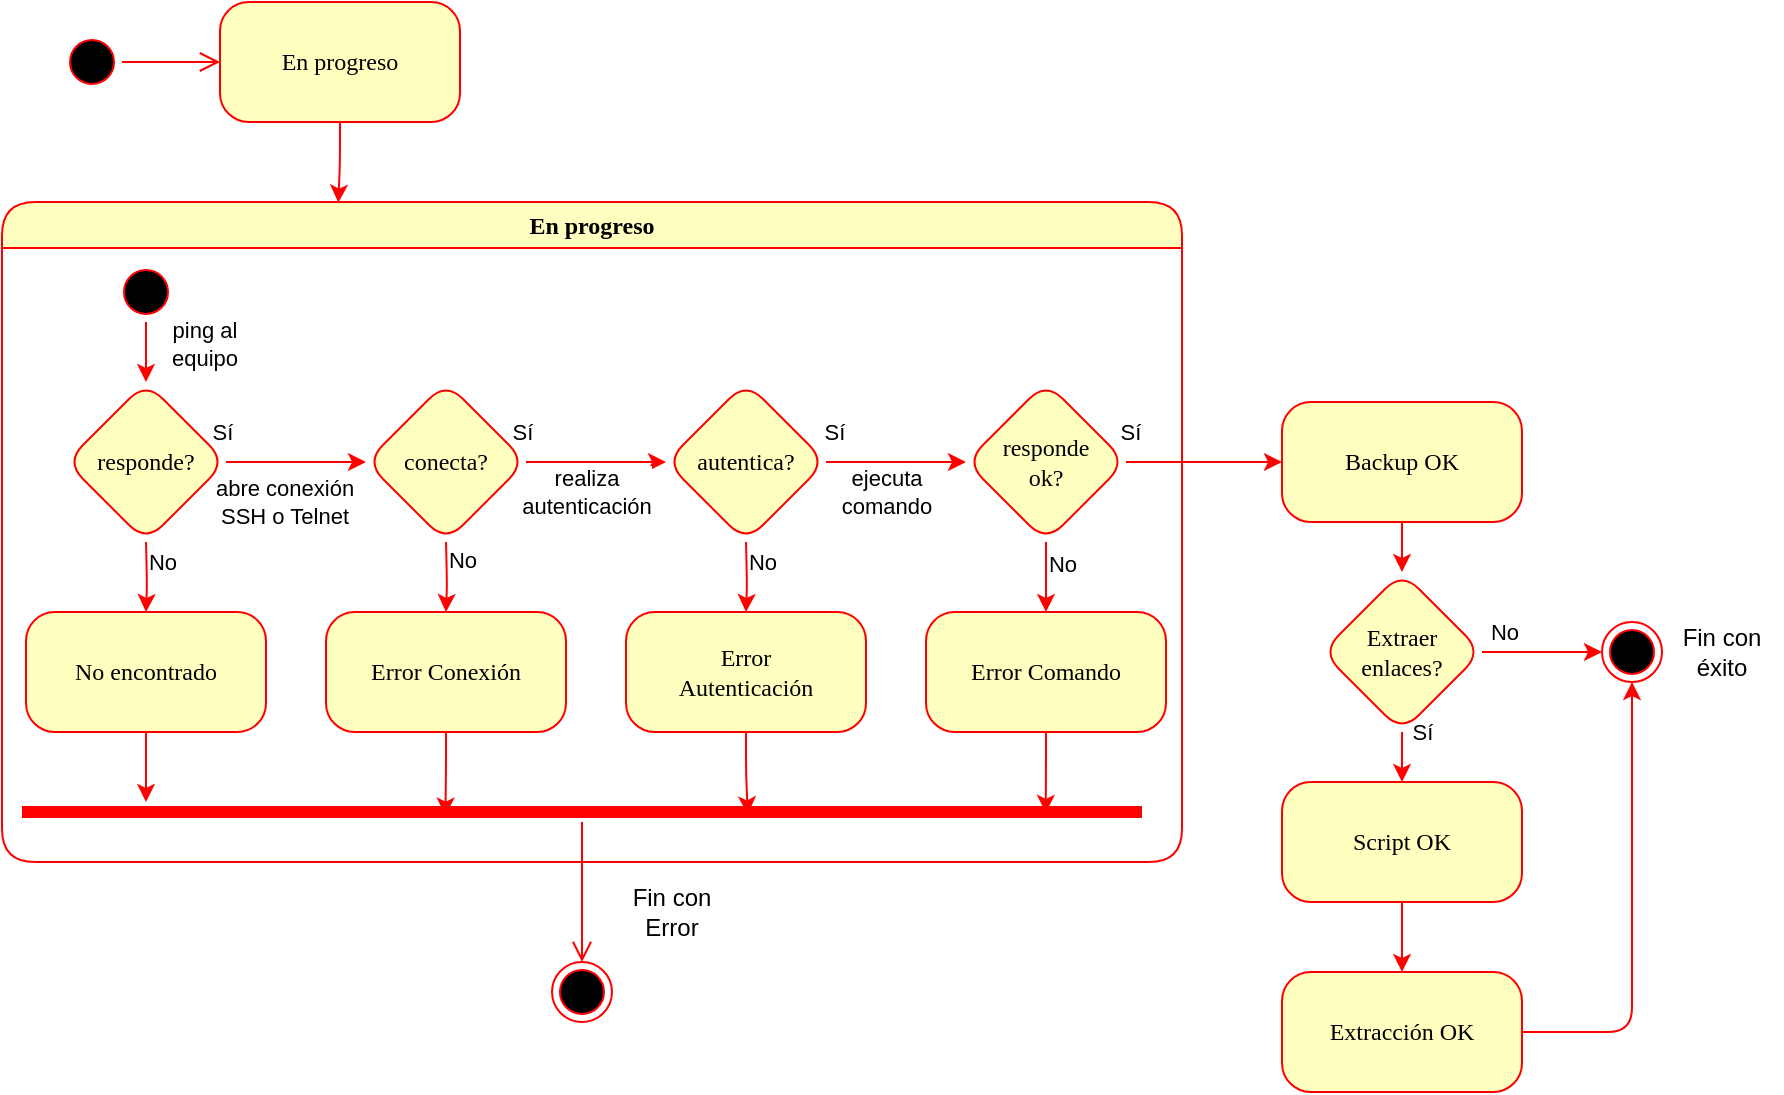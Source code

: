 <mxfile version="17.0.0" type="github">
  <diagram name="equipment-status" id="58cdce13-f638-feb5-8d6f-7d28b1aa9fa0">
    <mxGraphModel dx="1024" dy="583" grid="1" gridSize="10" guides="1" tooltips="1" connect="1" arrows="1" fold="1" page="1" pageScale="1" pageWidth="1100" pageHeight="850" background="none" math="0" shadow="0">
      <root>
        <mxCell id="0" />
        <mxCell id="1" parent="0" />
        <mxCell id="382b91b5511bd0f7-1" value="" style="ellipse;html=1;shape=startState;fillColor=#000000;strokeColor=#ff0000;rounded=1;shadow=0;comic=0;labelBackgroundColor=none;fontFamily=Verdana;fontSize=12;fontColor=#000000;align=center;direction=south;" parent="1" vertex="1">
          <mxGeometry x="60" y="55" width="30" height="30" as="geometry" />
        </mxCell>
        <mxCell id="xOWjK45ZcuusnBk7tprW-59" style="edgeStyle=orthogonalEdgeStyle;rounded=1;orthogonalLoop=1;jettySize=auto;html=1;entryX=0.5;entryY=1;entryDx=0;entryDy=0;fontSize=12;fontFamily=Verdana;fillColor=#ffffc0;strokeColor=#ff0000;fontColor=#000000;arcSize=24;shadow=0;comic=0;labelBackgroundColor=none;" edge="1" parent="1" source="382b91b5511bd0f7-5" target="xOWjK45ZcuusnBk7tprW-56">
          <mxGeometry relative="1" as="geometry" />
        </mxCell>
        <mxCell id="382b91b5511bd0f7-5" value="Extracción OK" style="rounded=1;whiteSpace=wrap;html=1;arcSize=24;fillColor=#ffffc0;strokeColor=#ff0000;shadow=0;comic=0;labelBackgroundColor=none;fontFamily=Verdana;fontSize=12;fontColor=#000000;align=center;" parent="1" vertex="1">
          <mxGeometry x="670" y="525" width="120" height="60" as="geometry" />
        </mxCell>
        <mxCell id="xOWjK45ZcuusnBk7tprW-48" style="edgeStyle=orthogonalEdgeStyle;rounded=1;orthogonalLoop=1;jettySize=auto;html=1;entryX=0.285;entryY=0.001;entryDx=0;entryDy=0;entryPerimeter=0;fontSize=12;fontFamily=Verdana;fillColor=#ffffc0;strokeColor=#ff0000;fontColor=#000000;arcSize=24;shadow=0;comic=0;labelBackgroundColor=none;" edge="1" parent="1" source="382b91b5511bd0f7-6" target="2a3bc250acf0617d-7">
          <mxGeometry relative="1" as="geometry" />
        </mxCell>
        <mxCell id="382b91b5511bd0f7-6" value="En progreso" style="rounded=1;whiteSpace=wrap;html=1;arcSize=24;fillColor=#ffffc0;strokeColor=#ff0000;shadow=0;comic=0;labelBackgroundColor=none;fontFamily=Verdana;fontSize=12;fontColor=#000000;align=center;" parent="1" vertex="1">
          <mxGeometry x="139" y="40" width="120" height="60" as="geometry" />
        </mxCell>
        <mxCell id="xOWjK45ZcuusnBk7tprW-53" value="" style="edgeStyle=orthogonalEdgeStyle;rounded=1;orthogonalLoop=1;jettySize=auto;html=1;fontSize=12;fontFamily=Verdana;fillColor=#ffffc0;strokeColor=#ff0000;fontColor=#000000;arcSize=24;shadow=0;comic=0;labelBackgroundColor=none;" edge="1" parent="1" source="382b91b5511bd0f7-7" target="xOWjK45ZcuusnBk7tprW-51">
          <mxGeometry relative="1" as="geometry" />
        </mxCell>
        <mxCell id="382b91b5511bd0f7-7" value="Backup OK" style="rounded=1;whiteSpace=wrap;html=1;arcSize=24;fillColor=#ffffc0;strokeColor=#ff0000;shadow=0;comic=0;labelBackgroundColor=none;fontFamily=Verdana;fontSize=12;fontColor=#000000;align=center;" parent="1" vertex="1">
          <mxGeometry x="670" y="240" width="120" height="60" as="geometry" />
        </mxCell>
        <mxCell id="2a3bc250acf0617d-7" value="En progreso" style="swimlane;whiteSpace=wrap;html=1;rounded=1;shadow=0;comic=0;labelBackgroundColor=none;strokeWidth=1;fontFamily=Verdana;fontSize=12;align=center;startSize=23;fillColor=#ffffc0;strokeColor=#ff0000;fontColor=#000000;arcSize=24;" parent="1" vertex="1">
          <mxGeometry x="30" y="140" width="590" height="330" as="geometry" />
        </mxCell>
        <mxCell id="xOWjK45ZcuusnBk7tprW-21" value="" style="edgeStyle=orthogonalEdgeStyle;rounded=1;orthogonalLoop=1;jettySize=auto;html=1;fontSize=12;fontFamily=Verdana;fillColor=#ffffc0;strokeColor=#ff0000;fontColor=#000000;arcSize=24;shadow=0;comic=0;labelBackgroundColor=none;" edge="1" parent="2a3bc250acf0617d-7" source="2a3bc250acf0617d-3" target="xOWjK45ZcuusnBk7tprW-20">
          <mxGeometry relative="1" as="geometry" />
        </mxCell>
        <mxCell id="xOWjK45ZcuusnBk7tprW-22" value="ping al &lt;br&gt;equipo" style="edgeLabel;html=1;align=center;verticalAlign=middle;resizable=0;points=[];" vertex="1" connectable="0" parent="xOWjK45ZcuusnBk7tprW-21">
          <mxGeometry x="0.213" y="-1" relative="1" as="geometry">
            <mxPoint x="30" as="offset" />
          </mxGeometry>
        </mxCell>
        <mxCell id="2a3bc250acf0617d-3" value="" style="ellipse;html=1;shape=startState;fillColor=#000000;strokeColor=#ff0000;rounded=1;shadow=0;comic=0;labelBackgroundColor=none;fontFamily=Verdana;fontSize=12;fontColor=#000000;align=center;direction=south;" parent="2a3bc250acf0617d-7" vertex="1">
          <mxGeometry x="57" y="30" width="30" height="30" as="geometry" />
        </mxCell>
        <mxCell id="xOWjK45ZcuusnBk7tprW-24" value="" style="edgeStyle=orthogonalEdgeStyle;rounded=1;orthogonalLoop=1;jettySize=auto;html=1;fontSize=12;fontFamily=Verdana;fillColor=#ffffc0;strokeColor=#ff0000;fontColor=#000000;arcSize=24;shadow=0;comic=0;labelBackgroundColor=none;" edge="1" parent="2a3bc250acf0617d-7" source="xOWjK45ZcuusnBk7tprW-20" target="xOWjK45ZcuusnBk7tprW-23">
          <mxGeometry relative="1" as="geometry" />
        </mxCell>
        <mxCell id="xOWjK45ZcuusnBk7tprW-25" value="abre conexión&lt;br&gt;SSH o Telnet" style="edgeLabel;html=1;align=center;verticalAlign=middle;resizable=0;points=[];" vertex="1" connectable="0" parent="xOWjK45ZcuusnBk7tprW-24">
          <mxGeometry x="-0.167" y="1" relative="1" as="geometry">
            <mxPoint y="21" as="offset" />
          </mxGeometry>
        </mxCell>
        <mxCell id="xOWjK45ZcuusnBk7tprW-60" value="Sí" style="edgeLabel;html=1;align=center;verticalAlign=middle;resizable=0;points=[];" vertex="1" connectable="0" parent="xOWjK45ZcuusnBk7tprW-24">
          <mxGeometry x="-0.194" y="2" relative="1" as="geometry">
            <mxPoint x="-30" y="-13" as="offset" />
          </mxGeometry>
        </mxCell>
        <mxCell id="xOWjK45ZcuusnBk7tprW-20" value="responde?" style="rhombus;whiteSpace=wrap;html=1;fontFamily=Verdana;fillColor=#ffffc0;strokeColor=#ff0000;fontColor=#000000;rounded=1;arcSize=24;shadow=0;comic=0;labelBackgroundColor=none;" vertex="1" parent="2a3bc250acf0617d-7">
          <mxGeometry x="32" y="90" width="80" height="80" as="geometry" />
        </mxCell>
        <mxCell id="xOWjK45ZcuusnBk7tprW-27" value="" style="edgeStyle=orthogonalEdgeStyle;rounded=1;orthogonalLoop=1;jettySize=auto;html=1;fontSize=12;fontFamily=Verdana;fillColor=#ffffc0;strokeColor=#ff0000;fontColor=#000000;arcSize=24;shadow=0;comic=0;labelBackgroundColor=none;" edge="1" parent="2a3bc250acf0617d-7" source="xOWjK45ZcuusnBk7tprW-23" target="xOWjK45ZcuusnBk7tprW-26">
          <mxGeometry relative="1" as="geometry" />
        </mxCell>
        <mxCell id="xOWjK45ZcuusnBk7tprW-28" value="realiza&lt;br&gt;autenticación" style="edgeLabel;html=1;align=center;verticalAlign=middle;resizable=0;points=[];" vertex="1" connectable="0" parent="xOWjK45ZcuusnBk7tprW-27">
          <mxGeometry x="0.143" y="1" relative="1" as="geometry">
            <mxPoint x="-10" y="16" as="offset" />
          </mxGeometry>
        </mxCell>
        <mxCell id="xOWjK45ZcuusnBk7tprW-65" value="Sí" style="edgeLabel;html=1;align=center;verticalAlign=middle;resizable=0;points=[];" vertex="1" connectable="0" parent="xOWjK45ZcuusnBk7tprW-27">
          <mxGeometry x="-0.229" relative="1" as="geometry">
            <mxPoint x="-29" y="-15" as="offset" />
          </mxGeometry>
        </mxCell>
        <mxCell id="xOWjK45ZcuusnBk7tprW-23" value="conecta?" style="rhombus;whiteSpace=wrap;html=1;fontFamily=Verdana;fillColor=#ffffc0;strokeColor=#ff0000;fontColor=#000000;rounded=1;arcSize=24;shadow=0;comic=0;labelBackgroundColor=none;" vertex="1" parent="2a3bc250acf0617d-7">
          <mxGeometry x="182" y="90" width="80" height="80" as="geometry" />
        </mxCell>
        <mxCell id="xOWjK45ZcuusnBk7tprW-30" value="" style="edgeStyle=orthogonalEdgeStyle;rounded=1;orthogonalLoop=1;jettySize=auto;html=1;fontSize=12;fontFamily=Verdana;fillColor=#ffffc0;strokeColor=#ff0000;fontColor=#000000;arcSize=24;shadow=0;comic=0;labelBackgroundColor=none;" edge="1" parent="2a3bc250acf0617d-7" source="xOWjK45ZcuusnBk7tprW-26" target="xOWjK45ZcuusnBk7tprW-29">
          <mxGeometry relative="1" as="geometry" />
        </mxCell>
        <mxCell id="xOWjK45ZcuusnBk7tprW-31" value="ejecuta &lt;br&gt;comando" style="edgeLabel;html=1;align=center;verticalAlign=middle;resizable=0;points=[];" vertex="1" connectable="0" parent="xOWjK45ZcuusnBk7tprW-30">
          <mxGeometry x="0.36" relative="1" as="geometry">
            <mxPoint x="-18" y="15" as="offset" />
          </mxGeometry>
        </mxCell>
        <mxCell id="xOWjK45ZcuusnBk7tprW-66" value="Sí" style="edgeLabel;html=1;align=center;verticalAlign=middle;resizable=0;points=[];" vertex="1" connectable="0" parent="xOWjK45ZcuusnBk7tprW-30">
          <mxGeometry x="-0.894" y="1" relative="1" as="geometry">
            <mxPoint y="-14" as="offset" />
          </mxGeometry>
        </mxCell>
        <mxCell id="xOWjK45ZcuusnBk7tprW-26" value="autentica?" style="rhombus;whiteSpace=wrap;html=1;fontFamily=Verdana;fillColor=#ffffc0;strokeColor=#ff0000;fontColor=#000000;rounded=1;arcSize=24;shadow=0;comic=0;labelBackgroundColor=none;" vertex="1" parent="2a3bc250acf0617d-7">
          <mxGeometry x="332" y="90" width="80" height="80" as="geometry" />
        </mxCell>
        <mxCell id="xOWjK45ZcuusnBk7tprW-39" value="" style="edgeStyle=orthogonalEdgeStyle;rounded=1;orthogonalLoop=1;jettySize=auto;html=1;fontSize=12;fontFamily=Verdana;fillColor=#ffffc0;strokeColor=#ff0000;fontColor=#000000;arcSize=24;shadow=0;comic=0;labelBackgroundColor=none;" edge="1" parent="2a3bc250acf0617d-7" source="xOWjK45ZcuusnBk7tprW-29" target="xOWjK45ZcuusnBk7tprW-16">
          <mxGeometry relative="1" as="geometry" />
        </mxCell>
        <mxCell id="xOWjK45ZcuusnBk7tprW-64" value="No" style="edgeLabel;html=1;align=center;verticalAlign=middle;resizable=0;points=[];" vertex="1" connectable="0" parent="xOWjK45ZcuusnBk7tprW-39">
          <mxGeometry x="-0.782" y="1" relative="1" as="geometry">
            <mxPoint x="7" y="6" as="offset" />
          </mxGeometry>
        </mxCell>
        <mxCell id="xOWjK45ZcuusnBk7tprW-29" value="responde&lt;br&gt;ok?" style="rhombus;whiteSpace=wrap;html=1;fontFamily=Verdana;fillColor=#ffffc0;strokeColor=#ff0000;fontColor=#000000;rounded=1;arcSize=24;shadow=0;comic=0;labelBackgroundColor=none;" vertex="1" parent="2a3bc250acf0617d-7">
          <mxGeometry x="482" y="90" width="80" height="80" as="geometry" />
        </mxCell>
        <mxCell id="xOWjK45ZcuusnBk7tprW-36" value="" style="edgeStyle=orthogonalEdgeStyle;rounded=1;orthogonalLoop=1;jettySize=auto;html=1;fontSize=12;fontFamily=Verdana;fillColor=#ffffc0;strokeColor=#ff0000;fontColor=#000000;arcSize=24;shadow=0;comic=0;labelBackgroundColor=none;" edge="1" parent="2a3bc250acf0617d-7" target="xOWjK45ZcuusnBk7tprW-13">
          <mxGeometry relative="1" as="geometry">
            <mxPoint x="72.015" y="169.985" as="sourcePoint" />
          </mxGeometry>
        </mxCell>
        <mxCell id="xOWjK45ZcuusnBk7tprW-61" value="No" style="edgeLabel;html=1;align=center;verticalAlign=middle;resizable=0;points=[];" vertex="1" connectable="0" parent="xOWjK45ZcuusnBk7tprW-36">
          <mxGeometry x="-0.673" y="1" relative="1" as="geometry">
            <mxPoint x="7" y="4" as="offset" />
          </mxGeometry>
        </mxCell>
        <mxCell id="xOWjK45ZcuusnBk7tprW-37" value="" style="edgeStyle=orthogonalEdgeStyle;rounded=1;orthogonalLoop=1;jettySize=auto;html=1;fontSize=12;fontFamily=Verdana;fillColor=#ffffc0;strokeColor=#ff0000;fontColor=#000000;arcSize=24;shadow=0;comic=0;labelBackgroundColor=none;" edge="1" parent="2a3bc250acf0617d-7" target="xOWjK45ZcuusnBk7tprW-14">
          <mxGeometry relative="1" as="geometry">
            <mxPoint x="222.015" y="169.985" as="sourcePoint" />
          </mxGeometry>
        </mxCell>
        <mxCell id="xOWjK45ZcuusnBk7tprW-62" value="No" style="edgeLabel;html=1;align=center;verticalAlign=middle;resizable=0;points=[];" vertex="1" connectable="0" parent="xOWjK45ZcuusnBk7tprW-37">
          <mxGeometry x="-0.472" y="-1" relative="1" as="geometry">
            <mxPoint x="9" y="-1" as="offset" />
          </mxGeometry>
        </mxCell>
        <mxCell id="xOWjK45ZcuusnBk7tprW-38" value="" style="edgeStyle=orthogonalEdgeStyle;rounded=1;orthogonalLoop=1;jettySize=auto;html=1;fontSize=12;fontFamily=Verdana;fillColor=#ffffc0;strokeColor=#ff0000;fontColor=#000000;arcSize=24;shadow=0;comic=0;labelBackgroundColor=none;" edge="1" parent="2a3bc250acf0617d-7" target="xOWjK45ZcuusnBk7tprW-15">
          <mxGeometry relative="1" as="geometry">
            <mxPoint x="372.015" y="169.985" as="sourcePoint" />
          </mxGeometry>
        </mxCell>
        <mxCell id="xOWjK45ZcuusnBk7tprW-63" value="No" style="edgeLabel;html=1;align=center;verticalAlign=middle;resizable=0;points=[];" vertex="1" connectable="0" parent="xOWjK45ZcuusnBk7tprW-38">
          <mxGeometry x="-0.633" relative="1" as="geometry">
            <mxPoint x="8" y="3" as="offset" />
          </mxGeometry>
        </mxCell>
        <mxCell id="xOWjK45ZcuusnBk7tprW-43" value="" style="edgeStyle=orthogonalEdgeStyle;rounded=1;orthogonalLoop=1;jettySize=auto;html=1;fontSize=12;fontFamily=Verdana;fillColor=#ffffc0;strokeColor=#ff0000;fontColor=#000000;arcSize=24;shadow=0;comic=0;labelBackgroundColor=none;" edge="1" parent="2a3bc250acf0617d-7" source="xOWjK45ZcuusnBk7tprW-13" target="xOWjK45ZcuusnBk7tprW-40">
          <mxGeometry relative="1" as="geometry">
            <Array as="points">
              <mxPoint x="72" y="285" />
              <mxPoint x="72" y="285" />
            </Array>
          </mxGeometry>
        </mxCell>
        <mxCell id="xOWjK45ZcuusnBk7tprW-13" value="No encontrado" style="rounded=1;whiteSpace=wrap;html=1;arcSize=24;fillColor=#ffffc0;strokeColor=#ff0000;shadow=0;comic=0;labelBackgroundColor=none;fontFamily=Verdana;fontSize=12;fontColor=#000000;align=center;" vertex="1" parent="2a3bc250acf0617d-7">
          <mxGeometry x="12" y="205" width="120" height="60" as="geometry" />
        </mxCell>
        <mxCell id="xOWjK45ZcuusnBk7tprW-44" style="edgeStyle=orthogonalEdgeStyle;rounded=1;orthogonalLoop=1;jettySize=auto;html=1;entryX=0.378;entryY=0.683;entryDx=0;entryDy=0;entryPerimeter=0;fontSize=12;fontFamily=Verdana;fillColor=#ffffc0;strokeColor=#ff0000;fontColor=#000000;arcSize=24;shadow=0;comic=0;labelBackgroundColor=none;" edge="1" parent="2a3bc250acf0617d-7" source="xOWjK45ZcuusnBk7tprW-14" target="xOWjK45ZcuusnBk7tprW-40">
          <mxGeometry relative="1" as="geometry" />
        </mxCell>
        <mxCell id="xOWjK45ZcuusnBk7tprW-14" value="Error Conexión" style="rounded=1;whiteSpace=wrap;html=1;arcSize=24;fillColor=#ffffc0;strokeColor=#ff0000;shadow=0;comic=0;labelBackgroundColor=none;fontFamily=Verdana;fontSize=12;fontColor=#000000;align=center;" vertex="1" parent="2a3bc250acf0617d-7">
          <mxGeometry x="162" y="205" width="120" height="60" as="geometry" />
        </mxCell>
        <mxCell id="xOWjK45ZcuusnBk7tprW-45" style="edgeStyle=orthogonalEdgeStyle;rounded=1;orthogonalLoop=1;jettySize=auto;html=1;entryX=0.648;entryY=0.614;entryDx=0;entryDy=0;entryPerimeter=0;fontSize=12;fontFamily=Verdana;fillColor=#ffffc0;strokeColor=#ff0000;fontColor=#000000;arcSize=24;shadow=0;comic=0;labelBackgroundColor=none;" edge="1" parent="2a3bc250acf0617d-7" source="xOWjK45ZcuusnBk7tprW-15" target="xOWjK45ZcuusnBk7tprW-40">
          <mxGeometry relative="1" as="geometry" />
        </mxCell>
        <mxCell id="xOWjK45ZcuusnBk7tprW-15" value="Error &lt;br&gt;Autenticación" style="rounded=1;whiteSpace=wrap;html=1;arcSize=24;fillColor=#ffffc0;strokeColor=#ff0000;shadow=0;comic=0;labelBackgroundColor=none;fontFamily=Verdana;fontSize=12;fontColor=#000000;align=center;" vertex="1" parent="2a3bc250acf0617d-7">
          <mxGeometry x="312" y="205" width="120" height="60" as="geometry" />
        </mxCell>
        <mxCell id="xOWjK45ZcuusnBk7tprW-46" style="edgeStyle=orthogonalEdgeStyle;rounded=1;orthogonalLoop=1;jettySize=auto;html=1;entryX=0.914;entryY=0.545;entryDx=0;entryDy=0;entryPerimeter=0;fontSize=12;fontFamily=Verdana;fillColor=#ffffc0;strokeColor=#ff0000;fontColor=#000000;arcSize=24;shadow=0;comic=0;labelBackgroundColor=none;" edge="1" parent="2a3bc250acf0617d-7" source="xOWjK45ZcuusnBk7tprW-16" target="xOWjK45ZcuusnBk7tprW-40">
          <mxGeometry relative="1" as="geometry" />
        </mxCell>
        <mxCell id="xOWjK45ZcuusnBk7tprW-16" value="Error Comando" style="rounded=1;whiteSpace=wrap;html=1;arcSize=24;fillColor=#ffffc0;strokeColor=#ff0000;shadow=0;comic=0;labelBackgroundColor=none;fontFamily=Verdana;fontSize=12;fontColor=#000000;align=center;" vertex="1" parent="2a3bc250acf0617d-7">
          <mxGeometry x="462" y="205" width="120" height="60" as="geometry" />
        </mxCell>
        <mxCell id="xOWjK45ZcuusnBk7tprW-40" value="" style="shape=line;html=1;strokeWidth=6;strokeColor=#ff0000;" vertex="1" parent="2a3bc250acf0617d-7">
          <mxGeometry x="10" y="300" width="560" height="10" as="geometry" />
        </mxCell>
        <mxCell id="2a3bc250acf0617d-9" style="edgeStyle=orthogonalEdgeStyle;html=1;labelBackgroundColor=none;endArrow=open;endSize=8;strokeColor=#ff0000;fontFamily=Verdana;fontSize=12;align=center;fillColor=#ffffc0;fontColor=#000000;arcSize=24;shadow=0;comic=0;" parent="1" source="382b91b5511bd0f7-1" target="382b91b5511bd0f7-6" edge="1">
          <mxGeometry relative="1" as="geometry" />
        </mxCell>
        <mxCell id="xOWjK45ZcuusnBk7tprW-55" value="" style="edgeStyle=orthogonalEdgeStyle;rounded=1;orthogonalLoop=1;jettySize=auto;html=1;fontSize=12;fontFamily=Verdana;fillColor=#ffffc0;strokeColor=#ff0000;fontColor=#000000;arcSize=24;shadow=0;comic=0;labelBackgroundColor=none;" edge="1" parent="1" source="3cde6dad864a17aa-1" target="382b91b5511bd0f7-5">
          <mxGeometry relative="1" as="geometry" />
        </mxCell>
        <mxCell id="3cde6dad864a17aa-1" value="Script OK" style="rounded=1;whiteSpace=wrap;html=1;arcSize=24;fillColor=#ffffc0;strokeColor=#ff0000;shadow=0;comic=0;labelBackgroundColor=none;fontFamily=Verdana;fontSize=12;fontColor=#000000;align=center;" parent="1" vertex="1">
          <mxGeometry x="670" y="430" width="120" height="60" as="geometry" />
        </mxCell>
        <mxCell id="24f968d109e7d6b4-3" value="" style="ellipse;html=1;shape=endState;fillColor=#000000;strokeColor=#ff0000;rounded=1;shadow=0;comic=0;labelBackgroundColor=none;fontFamily=Verdana;fontSize=12;fontColor=#000000;align=center;" parent="1" vertex="1">
          <mxGeometry x="305" y="520" width="30" height="30" as="geometry" />
        </mxCell>
        <mxCell id="xOWjK45ZcuusnBk7tprW-41" value="" style="edgeStyle=orthogonalEdgeStyle;html=1;verticalAlign=middle;endArrow=open;endSize=8;strokeColor=#ff0000;rounded=1;entryX=0.5;entryY=0;entryDx=0;entryDy=0;fontSize=12;fontFamily=Verdana;fillColor=#ffffc0;fontColor=#000000;arcSize=24;shadow=0;comic=0;labelBackgroundColor=none;" edge="1" source="xOWjK45ZcuusnBk7tprW-40" parent="1" target="24f968d109e7d6b4-3">
          <mxGeometry relative="1" as="geometry">
            <mxPoint x="392" y="485" as="targetPoint" />
          </mxGeometry>
        </mxCell>
        <mxCell id="xOWjK45ZcuusnBk7tprW-50" style="edgeStyle=orthogonalEdgeStyle;rounded=1;orthogonalLoop=1;jettySize=auto;html=1;fontSize=12;fontFamily=Verdana;fillColor=#ffffc0;strokeColor=#ff0000;fontColor=#000000;arcSize=24;shadow=0;comic=0;labelBackgroundColor=none;" edge="1" parent="1" source="xOWjK45ZcuusnBk7tprW-29" target="382b91b5511bd0f7-7">
          <mxGeometry relative="1" as="geometry">
            <mxPoint x="800" y="235" as="targetPoint" />
          </mxGeometry>
        </mxCell>
        <mxCell id="xOWjK45ZcuusnBk7tprW-67" value="Sí" style="edgeLabel;html=1;align=center;verticalAlign=middle;resizable=0;points=[];" vertex="1" connectable="0" parent="xOWjK45ZcuusnBk7tprW-50">
          <mxGeometry x="-0.8" y="1" relative="1" as="geometry">
            <mxPoint x="-6" y="-14" as="offset" />
          </mxGeometry>
        </mxCell>
        <mxCell id="xOWjK45ZcuusnBk7tprW-54" value="" style="edgeStyle=orthogonalEdgeStyle;rounded=1;orthogonalLoop=1;jettySize=auto;html=1;fontSize=12;fontFamily=Verdana;fillColor=#ffffc0;strokeColor=#ff0000;fontColor=#000000;arcSize=24;shadow=0;comic=0;labelBackgroundColor=none;" edge="1" parent="1" source="xOWjK45ZcuusnBk7tprW-51" target="3cde6dad864a17aa-1">
          <mxGeometry relative="1" as="geometry" />
        </mxCell>
        <mxCell id="xOWjK45ZcuusnBk7tprW-58" value="" style="edgeStyle=orthogonalEdgeStyle;rounded=1;orthogonalLoop=1;jettySize=auto;html=1;fontSize=12;fontFamily=Verdana;fillColor=#ffffc0;strokeColor=#ff0000;fontColor=#000000;arcSize=24;shadow=0;comic=0;labelBackgroundColor=none;" edge="1" parent="1" source="xOWjK45ZcuusnBk7tprW-51" target="xOWjK45ZcuusnBk7tprW-56">
          <mxGeometry relative="1" as="geometry">
            <Array as="points">
              <mxPoint x="790" y="365" />
              <mxPoint x="790" y="365" />
            </Array>
          </mxGeometry>
        </mxCell>
        <mxCell id="xOWjK45ZcuusnBk7tprW-68" value="Sí" style="edgeLabel;html=1;align=center;verticalAlign=middle;resizable=0;points=[];" vertex="1" connectable="0" parent="xOWjK45ZcuusnBk7tprW-58">
          <mxGeometry x="-0.401" y="1" relative="1" as="geometry">
            <mxPoint x="-48" y="41" as="offset" />
          </mxGeometry>
        </mxCell>
        <mxCell id="xOWjK45ZcuusnBk7tprW-69" value="No" style="edgeLabel;html=1;align=center;verticalAlign=middle;resizable=0;points=[];" vertex="1" connectable="0" parent="xOWjK45ZcuusnBk7tprW-58">
          <mxGeometry x="-0.251" y="-1" relative="1" as="geometry">
            <mxPoint x="-12" y="-11" as="offset" />
          </mxGeometry>
        </mxCell>
        <mxCell id="xOWjK45ZcuusnBk7tprW-51" value="Extraer enlaces?" style="rhombus;whiteSpace=wrap;html=1;fontFamily=Verdana;fillColor=#ffffc0;strokeColor=#ff0000;fontColor=#000000;rounded=1;arcSize=24;shadow=0;comic=0;labelBackgroundColor=none;" vertex="1" parent="1">
          <mxGeometry x="690" y="325" width="80" height="80" as="geometry" />
        </mxCell>
        <mxCell id="xOWjK45ZcuusnBk7tprW-56" value="" style="ellipse;html=1;shape=endState;fillColor=#000000;strokeColor=#ff0000;rounded=1;shadow=0;comic=0;labelBackgroundColor=none;fontFamily=Verdana;fontSize=12;fontColor=#000000;align=center;" vertex="1" parent="1">
          <mxGeometry x="830" y="350" width="30" height="30" as="geometry" />
        </mxCell>
        <mxCell id="xOWjK45ZcuusnBk7tprW-70" value="Fin con Error" style="text;html=1;strokeColor=none;fillColor=none;align=center;verticalAlign=middle;whiteSpace=wrap;rounded=0;" vertex="1" parent="1">
          <mxGeometry x="335" y="480" width="60" height="30" as="geometry" />
        </mxCell>
        <mxCell id="xOWjK45ZcuusnBk7tprW-71" value="Fin con éxito" style="text;html=1;strokeColor=none;fillColor=none;align=center;verticalAlign=middle;whiteSpace=wrap;rounded=0;" vertex="1" parent="1">
          <mxGeometry x="860" y="350" width="60" height="30" as="geometry" />
        </mxCell>
      </root>
    </mxGraphModel>
  </diagram>
</mxfile>
